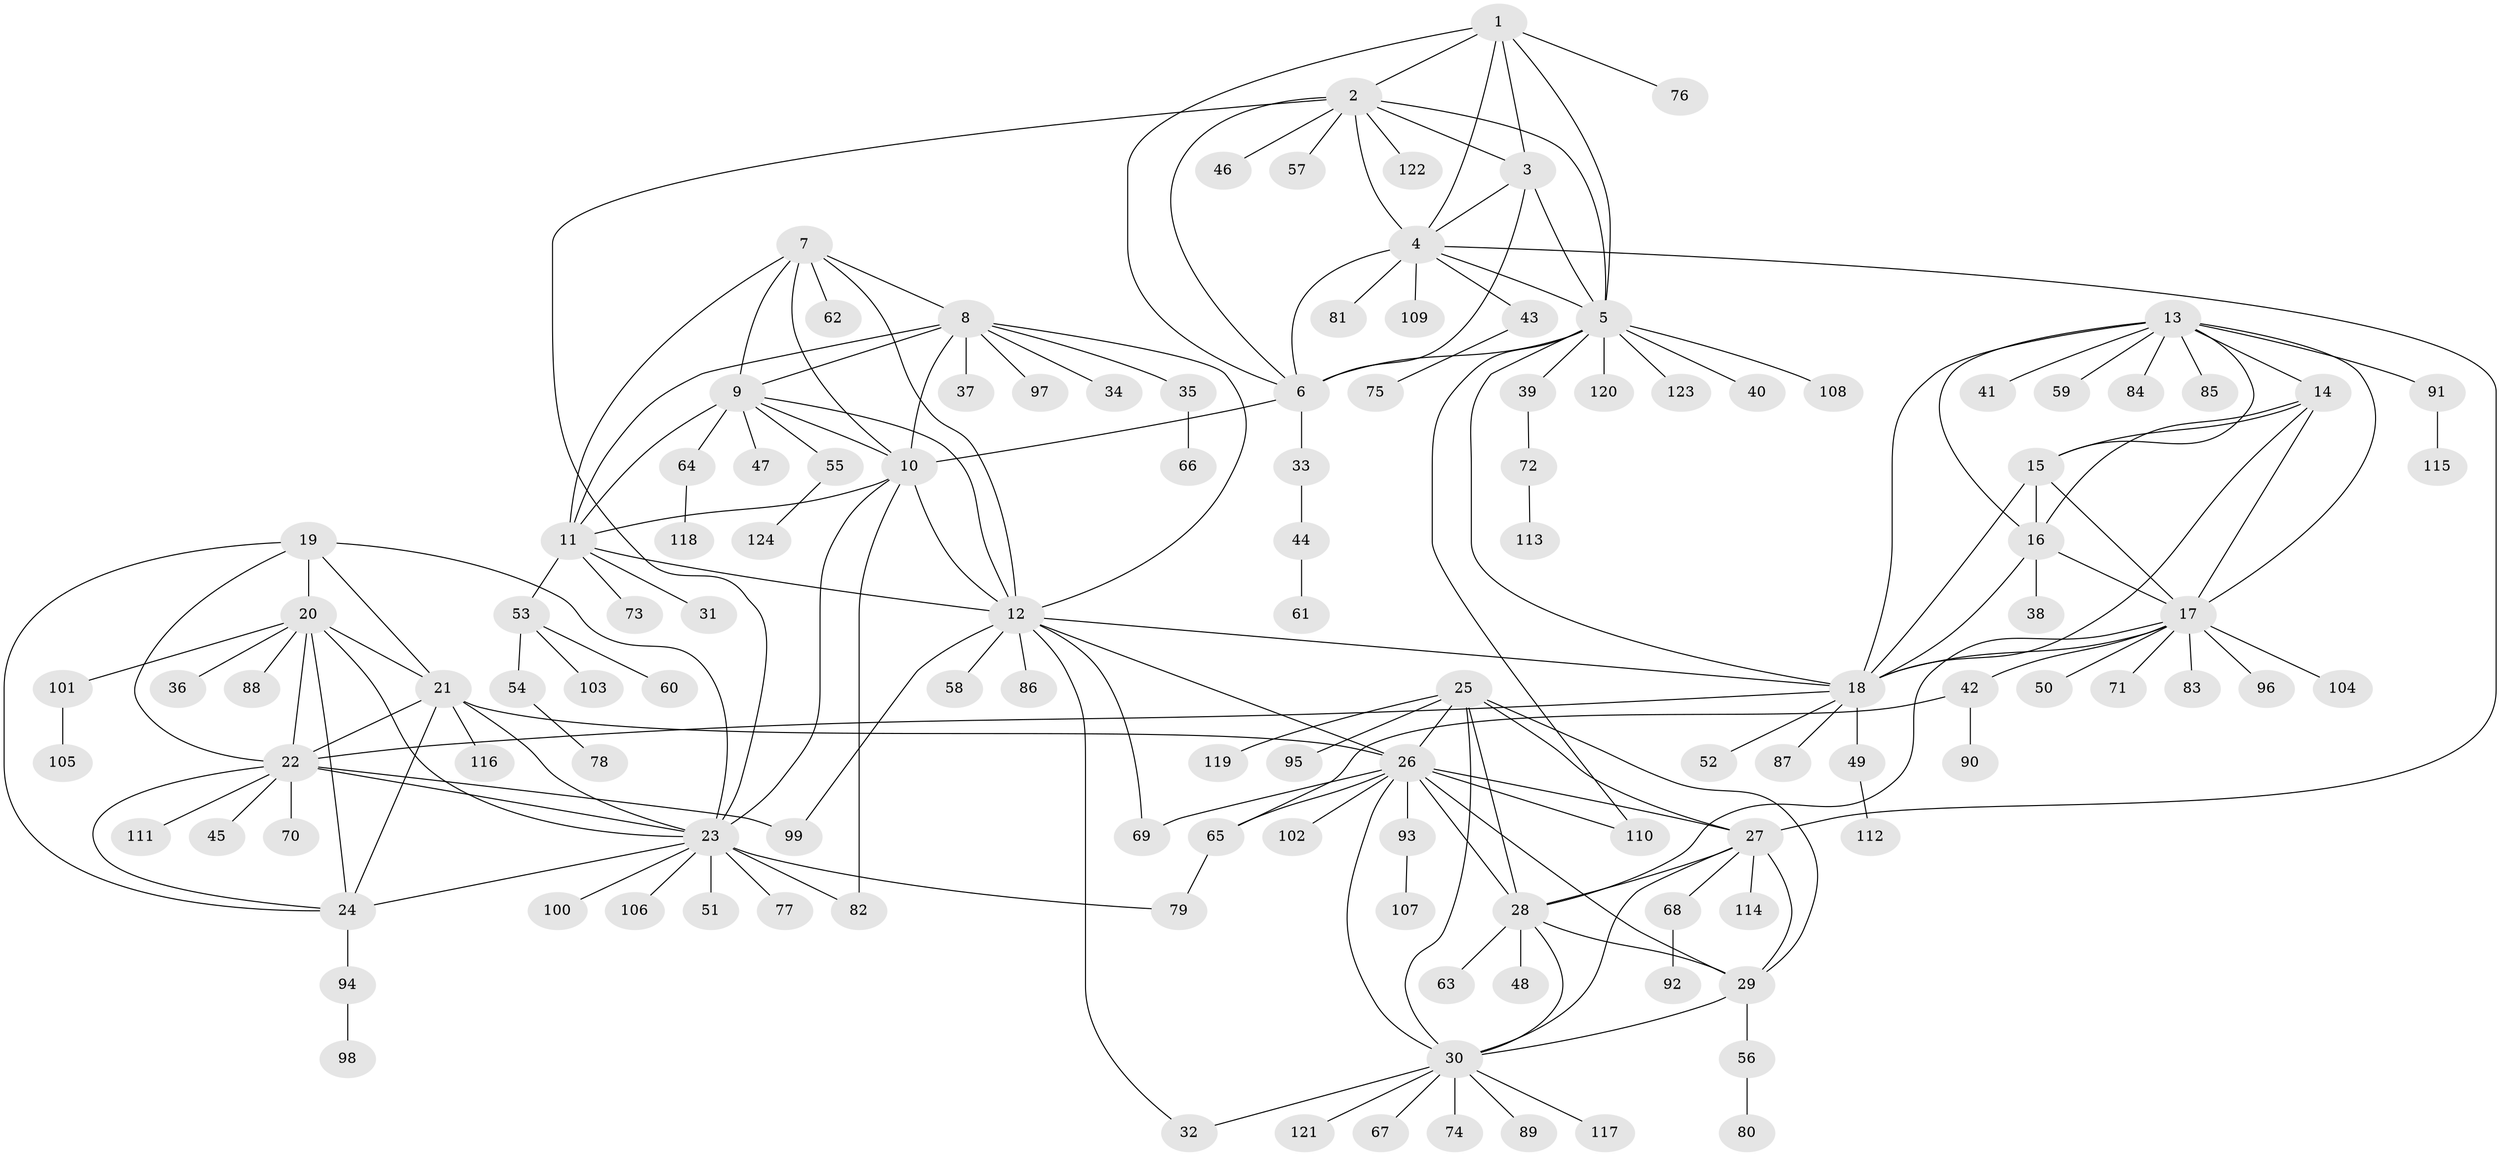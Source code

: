 // Generated by graph-tools (version 1.1) at 2025/16/03/09/25 04:16:06]
// undirected, 124 vertices, 186 edges
graph export_dot {
graph [start="1"]
  node [color=gray90,style=filled];
  1;
  2;
  3;
  4;
  5;
  6;
  7;
  8;
  9;
  10;
  11;
  12;
  13;
  14;
  15;
  16;
  17;
  18;
  19;
  20;
  21;
  22;
  23;
  24;
  25;
  26;
  27;
  28;
  29;
  30;
  31;
  32;
  33;
  34;
  35;
  36;
  37;
  38;
  39;
  40;
  41;
  42;
  43;
  44;
  45;
  46;
  47;
  48;
  49;
  50;
  51;
  52;
  53;
  54;
  55;
  56;
  57;
  58;
  59;
  60;
  61;
  62;
  63;
  64;
  65;
  66;
  67;
  68;
  69;
  70;
  71;
  72;
  73;
  74;
  75;
  76;
  77;
  78;
  79;
  80;
  81;
  82;
  83;
  84;
  85;
  86;
  87;
  88;
  89;
  90;
  91;
  92;
  93;
  94;
  95;
  96;
  97;
  98;
  99;
  100;
  101;
  102;
  103;
  104;
  105;
  106;
  107;
  108;
  109;
  110;
  111;
  112;
  113;
  114;
  115;
  116;
  117;
  118;
  119;
  120;
  121;
  122;
  123;
  124;
  1 -- 2;
  1 -- 3;
  1 -- 4;
  1 -- 5;
  1 -- 6;
  1 -- 76;
  2 -- 3;
  2 -- 4;
  2 -- 5;
  2 -- 6;
  2 -- 23;
  2 -- 46;
  2 -- 57;
  2 -- 122;
  3 -- 4;
  3 -- 5;
  3 -- 6;
  4 -- 5;
  4 -- 6;
  4 -- 27;
  4 -- 43;
  4 -- 81;
  4 -- 109;
  5 -- 6;
  5 -- 18;
  5 -- 39;
  5 -- 40;
  5 -- 108;
  5 -- 110;
  5 -- 120;
  5 -- 123;
  6 -- 10;
  6 -- 33;
  7 -- 8;
  7 -- 9;
  7 -- 10;
  7 -- 11;
  7 -- 12;
  7 -- 62;
  8 -- 9;
  8 -- 10;
  8 -- 11;
  8 -- 12;
  8 -- 34;
  8 -- 35;
  8 -- 37;
  8 -- 97;
  9 -- 10;
  9 -- 11;
  9 -- 12;
  9 -- 47;
  9 -- 55;
  9 -- 64;
  10 -- 11;
  10 -- 12;
  10 -- 23;
  10 -- 82;
  11 -- 12;
  11 -- 31;
  11 -- 53;
  11 -- 73;
  12 -- 18;
  12 -- 26;
  12 -- 32;
  12 -- 58;
  12 -- 69;
  12 -- 86;
  12 -- 99;
  13 -- 14;
  13 -- 15;
  13 -- 16;
  13 -- 17;
  13 -- 18;
  13 -- 41;
  13 -- 59;
  13 -- 84;
  13 -- 85;
  13 -- 91;
  14 -- 15;
  14 -- 16;
  14 -- 17;
  14 -- 18;
  15 -- 16;
  15 -- 17;
  15 -- 18;
  16 -- 17;
  16 -- 18;
  16 -- 38;
  17 -- 18;
  17 -- 28;
  17 -- 42;
  17 -- 50;
  17 -- 71;
  17 -- 83;
  17 -- 96;
  17 -- 104;
  18 -- 22;
  18 -- 49;
  18 -- 52;
  18 -- 87;
  19 -- 20;
  19 -- 21;
  19 -- 22;
  19 -- 23;
  19 -- 24;
  20 -- 21;
  20 -- 22;
  20 -- 23;
  20 -- 24;
  20 -- 36;
  20 -- 88;
  20 -- 101;
  21 -- 22;
  21 -- 23;
  21 -- 24;
  21 -- 26;
  21 -- 116;
  22 -- 23;
  22 -- 24;
  22 -- 45;
  22 -- 70;
  22 -- 99;
  22 -- 111;
  23 -- 24;
  23 -- 51;
  23 -- 77;
  23 -- 79;
  23 -- 82;
  23 -- 100;
  23 -- 106;
  24 -- 94;
  25 -- 26;
  25 -- 27;
  25 -- 28;
  25 -- 29;
  25 -- 30;
  25 -- 95;
  25 -- 119;
  26 -- 27;
  26 -- 28;
  26 -- 29;
  26 -- 30;
  26 -- 65;
  26 -- 69;
  26 -- 93;
  26 -- 102;
  26 -- 110;
  27 -- 28;
  27 -- 29;
  27 -- 30;
  27 -- 68;
  27 -- 114;
  28 -- 29;
  28 -- 30;
  28 -- 48;
  28 -- 63;
  29 -- 30;
  29 -- 56;
  30 -- 32;
  30 -- 67;
  30 -- 74;
  30 -- 89;
  30 -- 117;
  30 -- 121;
  33 -- 44;
  35 -- 66;
  39 -- 72;
  42 -- 65;
  42 -- 90;
  43 -- 75;
  44 -- 61;
  49 -- 112;
  53 -- 54;
  53 -- 60;
  53 -- 103;
  54 -- 78;
  55 -- 124;
  56 -- 80;
  64 -- 118;
  65 -- 79;
  68 -- 92;
  72 -- 113;
  91 -- 115;
  93 -- 107;
  94 -- 98;
  101 -- 105;
}
